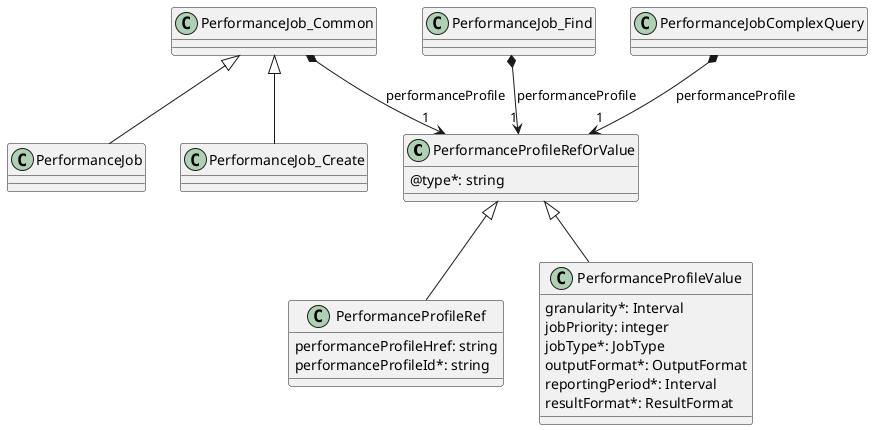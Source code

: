 @startuml performanceProfileRefOrValue



class PerformanceProfileRefOrValue {

    @type*: string
}



class PerformanceProfileRef {

    performanceProfileHref: string
    performanceProfileId*: string
}
PerformanceProfileRefOrValue <|-- PerformanceProfileRef



class PerformanceProfileValue {

    granularity*: Interval
    jobPriority: integer
    jobType*: JobType
    outputFormat*: OutputFormat
    reportingPeriod*: Interval
    resultFormat*: ResultFormat
}

PerformanceProfileRefOrValue <|-- PerformanceProfileValue

class PerformanceJob {}

class PerformanceJob_Common {}

class PerformanceJob_Find {}

class PerformanceJob_Create {}
PerformanceJob_Common <|-- PerformanceJob_Create

PerformanceJob_Common <|-- PerformanceJob

PerformanceJob_Common *-->"1" PerformanceProfileRefOrValue : performanceProfile

PerformanceJob_Find *-->"1" PerformanceProfileRefOrValue : performanceProfile

class PerformanceJobComplexQuery {}
PerformanceJobComplexQuery *-->"1" PerformanceProfileRefOrValue : performanceProfile

@enduml